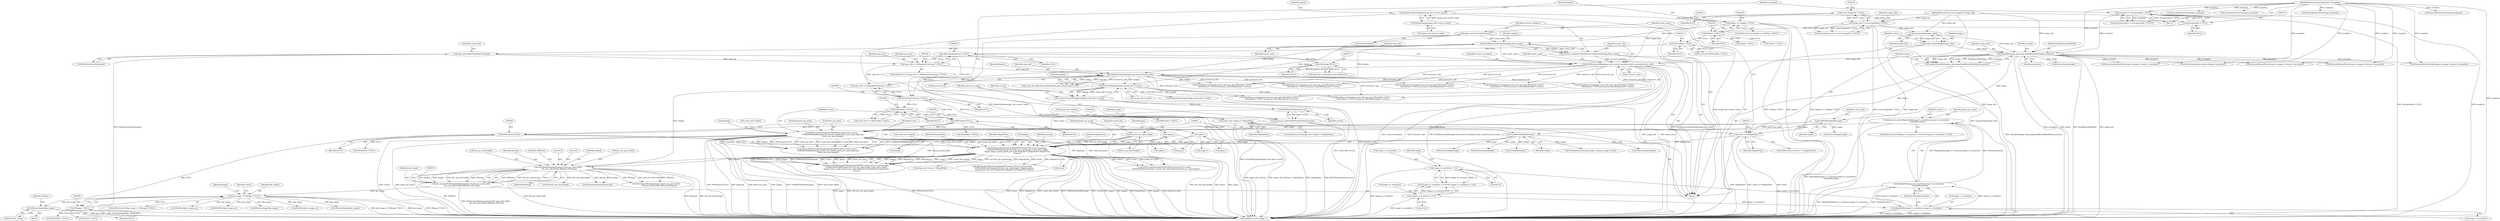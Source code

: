 digraph "0_ImageMagick_f6e9d0d9955e85bdd7540b251cd50d598dacc5e6_13@pointer" {
"1000530" [label="(Call,XDestroyImage(dps_image))"];
"1000479" [label="(Call,dps_image == (XImage *) NULL)"];
"1000458" [label="(Call,dps_image=XGetImage(display,pixmap,0,0,bits_per_pixel.width,\n    bits_per_pixel.height,AllPlanes,ZPixmap))"];
"1000460" [label="(Call,XGetImage(display,pixmap,0,0,bits_per_pixel.width,\n    bits_per_pixel.height,AllPlanes,ZPixmap))"];
"1000313" [label="(Call,ScreenOfDisplay(display,visual_info->screen))"];
"1000228" [label="(Call,XGetResourceDatabase(display,client_name))"];
"1000191" [label="(Call,display == (Display *) NULL)"];
"1000184" [label="(Call,display=XOpenDisplay(image_info->server_name))"];
"1000186" [label="(Call,XOpenDisplay(image_info->server_name))"];
"1000193" [label="(Call,(Display *) NULL)"];
"1000175" [label="(Call,(ExceptionInfo *) NULL)"];
"1000148" [label="(Call,(const ImageInfo *) NULL)"];
"1000223" [label="(Call,client_name=GetClientName())"];
"1000263" [label="(Call,XBestVisualInfo(display,map_info,&resource_info))"];
"1000246" [label="(Call,map_info == (XStandardColormap *) NULL)"];
"1000237" [label="(Call,map_info=XAllocStandardColormap())"];
"1000248" [label="(Call,(XStandardColormap *) NULL)"];
"1000242" [label="(Call,(XVisualInfo *) NULL)"];
"1000231" [label="(Call,XGetResourceInfo(image_info,resource_database,client_name,&resource_info))"];
"1000210" [label="(Call,OpenBlob(image_info,image,ReadBinaryBlobMode,exception))"];
"1000206" [label="(Call,AcquireImage(image_info))"];
"1000146" [label="(Call,image_info != (const ImageInfo *) NULL)"];
"1000120" [label="(MethodParameterIn,const ImageInfo *image_info)"];
"1000204" [label="(Call,image=AcquireImage(image_info))"];
"1000173" [label="(Call,exception != (ExceptionInfo *) NULL)"];
"1000121" [label="(MethodParameterIn,ExceptionInfo *exception)"];
"1000226" [label="(Call,resource_database=XGetResourceDatabase(display,client_name))"];
"1000398" [label="(Call,XDPSImageFileIntoDrawable((DPSContext) NULL,screen,pixmap,\n    GetBlobFileHandle(image),(int) bits_per_pixel.height,visual_info->depth,\n    &page,-page.x,-page.y,pixels_per_point,MagickTrue,MagickFalse,MagickTrue,\n    &sans))"];
"1000399" [label="(Call,(DPSContext) NULL)"];
"1000348" [label="(Call,(DPSContext) NULL)"];
"1000284" [label="(Call,(XVisualInfo *) NULL)"];
"1000279" [label="(Call,(XStandardColormap *) NULL)"];
"1000272" [label="(Call,(Colormap) NULL)"];
"1000347" [label="(Call,XDPSCreatePixmapForEPSF((DPSContext) NULL,screen,\n    GetBlobFileHandle(image),visual_info->depth,pixels_per_point,&pixmap,\n    &bits_per_pixel,&page))"];
"1000320" [label="(Call,XDPSPixelsPerPoint(screen))"];
"1000311" [label="(Call,screen=ScreenOfDisplay(display,visual_info->screen))"];
"1000352" [label="(Call,GetBlobFileHandle(image))"];
"1000318" [label="(Call,pixels_per_point=XDPSPixelsPerPoint(screen))"];
"1000334" [label="(Call,pixels_per_point=MagickMin(image->x_resolution,image->y_resolution)/\n      DefaultResolution)"];
"1000336" [label="(Call,MagickMin(image->x_resolution,image->y_resolution)/\n      DefaultResolution)"];
"1000337" [label="(Call,MagickMin(image->x_resolution,image->y_resolution))"];
"1000324" [label="(Call,image->x_resolution != 0.0)"];
"1000329" [label="(Call,image->y_resolution != 0.0)"];
"1000404" [label="(Call,GetBlobFileHandle(image))"];
"1000406" [label="(Call,(int) bits_per_pixel.height)"];
"1000416" [label="(Call,-page.x)"];
"1000420" [label="(Call,-page.y)"];
"1000216" [label="(Call,status == MagickFalse)"];
"1000208" [label="(Call,status=OpenBlob(image_info,image,ReadBinaryBlobMode,exception))"];
"1000158" [label="(Call,image_info->debug != MagickFalse)"];
"1000481" [label="(Call,(XImage *) NULL)"];
"1000396" [label="(Call,status=XDPSImageFileIntoDrawable((DPSContext) NULL,screen,pixmap,\n    GetBlobFileHandle(image),(int) bits_per_pixel.height,visual_info->depth,\n    &page,-page.x,-page.y,pixels_per_point,MagickTrue,MagickFalse,MagickTrue,\n    &sans))"];
"1000465" [label="(Call,bits_per_pixel.width)"];
"1000246" [label="(Call,map_info == (XStandardColormap *) NULL)"];
"1000175" [label="(Call,(ExceptionInfo *) NULL)"];
"1000244" [label="(Identifier,NULL)"];
"1000195" [label="(Identifier,NULL)"];
"1000228" [label="(Call,XGetResourceDatabase(display,client_name))"];
"1000404" [label="(Call,GetBlobFileHandle(image))"];
"1000272" [label="(Call,(Colormap) NULL)"];
"1000381" [label="(Call,(XPixelInfo *) NULL)"];
"1000296" [label="(Call,(XPixelInfo *) NULL)"];
"1001357" [label="(Call,XDPSCreatePixmapForEPSF((DPSContext) NULL,screen,\n    GetBlobFileHandle(image),1,pixels_per_point,&pixmap,&bits_per_pixel,&page))"];
"1000282" [label="(Call,visual_info == (XVisualInfo *) NULL)"];
"1000354" [label="(Call,visual_info->depth)"];
"1000468" [label="(Call,bits_per_pixel.height)"];
"1000767" [label="(Call,CloseBlob(image))"];
"1000314" [label="(Identifier,display)"];
"1000330" [label="(Call,image->y_resolution)"];
"1000235" [label="(Call,&resource_info)"];
"1000462" [label="(Identifier,pixmap)"];
"1000472" [label="(Identifier,ZPixmap)"];
"1000266" [label="(Call,&resource_info)"];
"1000177" [label="(Identifier,NULL)"];
"1000422" [label="(Identifier,page)"];
"1000150" [label="(Identifier,NULL)"];
"1000478" [label="(ControlStructure,if (dps_image == (XImage *) NULL))"];
"1000411" [label="(Call,visual_info->depth)"];
"1000759" [label="(Call,image_info->ping != MagickFalse)"];
"1000192" [label="(Identifier,display)"];
"1000216" [label="(Call,status == MagickFalse)"];
"1000239" [label="(Call,XAllocStandardColormap())"];
"1000351" [label="(Identifier,screen)"];
"1000471" [label="(Identifier,AllPlanes)"];
"1000331" [label="(Identifier,image)"];
"1000439" [label="(Call,XFreeResources(display,visual_info,map_info,(XPixelInfo *) NULL,\n        (XFontStruct *) NULL,&resource_info,(XWindowInfo *) NULL))"];
"1000458" [label="(Call,dps_image=XGetImage(display,pixmap,0,0,bits_per_pixel.width,\n    bits_per_pixel.height,AllPlanes,ZPixmap))"];
"1000145" [label="(Call,assert(image_info != (const ImageInfo *) NULL))"];
"1000486" [label="(Identifier,image)"];
"1000193" [label="(Call,(Display *) NULL)"];
"1000427" [label="(Identifier,MagickTrue)"];
"1000345" [label="(Call,status=XDPSCreatePixmapForEPSF((DPSContext) NULL,screen,\n    GetBlobFileHandle(image),visual_info->depth,pixels_per_point,&pixmap,\n    &bits_per_pixel,&page))"];
"1000241" [label="(Identifier,visual_info)"];
"1000212" [label="(Identifier,image)"];
"1000318" [label="(Call,pixels_per_point=XDPSPixelsPerPoint(screen))"];
"1000328" [label="(Literal,0.0)"];
"1001391" [label="(Call,(int) bits_per_pixel.height)"];
"1000217" [label="(Identifier,status)"];
"1000944" [label="(Call,XGetPixel(dps_image,x,y))"];
"1000277" [label="(Call,map_info == (XStandardColormap *) NULL)"];
"1000335" [label="(Identifier,pixels_per_point)"];
"1000121" [label="(MethodParameterIn,ExceptionInfo *exception)"];
"1001519" [label="(Call,SyncAuthenticPixels(image,exception))"];
"1000213" [label="(Identifier,ReadBinaryBlobMode)"];
"1000210" [label="(Call,OpenBlob(image_info,image,ReadBinaryBlobMode,exception))"];
"1000350" [label="(Identifier,NULL)"];
"1000424" [label="(Identifier,pixels_per_point)"];
"1000226" [label="(Call,resource_database=XGetResourceDatabase(display,client_name))"];
"1000320" [label="(Call,XDPSPixelsPerPoint(screen))"];
"1000344" [label="(Identifier,DefaultResolution)"];
"1000162" [label="(Identifier,MagickFalse)"];
"1001383" [label="(Call,XDPSImageFileIntoDrawable((DPSContext) NULL,screen,pixmap,\n        GetBlobFileHandle(image),(int) bits_per_pixel.height,1,&page,-page.x,\n        -page.y,pixels_per_point,MagickTrue,MagickTrue,MagickTrue,&sans))"];
"1000417" [label="(Call,page.x)"];
"1000242" [label="(Call,(XVisualInfo *) NULL)"];
"1000408" [label="(Call,bits_per_pixel.height)"];
"1000265" [label="(Identifier,map_info)"];
"1000405" [label="(Identifier,image)"];
"1000375" [label="(Call,DestroyImage(image))"];
"1000261" [label="(Call,visual_info=XBestVisualInfo(display,map_info,&resource_info))"];
"1000325" [label="(Call,image->x_resolution)"];
"1000312" [label="(Identifier,screen)"];
"1000346" [label="(Identifier,status)"];
"1001062" [label="(Call,XGetPixel(dps_image,x,y))"];
"1000284" [label="(Call,(XVisualInfo *) NULL)"];
"1001403" [label="(Call,-page.y)"];
"1000787" [label="(Call,InheritException(exception,&image->exception))"];
"1000233" [label="(Identifier,resource_database)"];
"1000147" [label="(Identifier,image_info)"];
"1000232" [label="(Identifier,image_info)"];
"1000774" [label="(Call,SetImageExtent(image,image->columns,image->rows))"];
"1000209" [label="(Identifier,status)"];
"1000240" [label="(Call,visual_info=(XVisualInfo *) NULL)"];
"1000185" [label="(Identifier,display)"];
"1000475" [label="(Call,XFreePixmap(display,pixmap))"];
"1000229" [label="(Identifier,display)"];
"1000274" [label="(Identifier,NULL)"];
"1000220" [label="(Call,(Image *) NULL)"];
"1000532" [label="(Call,XFreeResources(display,visual_info,map_info,(XPixelInfo *) NULL,\n        (XFontStruct *) NULL,&resource_info,(XWindowInfo *) NULL))"];
"1000207" [label="(Identifier,image_info)"];
"1000489" [label="(Call,XFreeResources(display,visual_info,map_info,(XPixelInfo *) NULL,\n        (XFontStruct *) NULL,&resource_info,(XWindowInfo *) NULL))"];
"1000238" [label="(Identifier,map_info)"];
"1000324" [label="(Call,image->x_resolution != 0.0)"];
"1000341" [label="(Call,image->y_resolution)"];
"1000263" [label="(Call,XBestVisualInfo(display,map_info,&resource_info))"];
"1000463" [label="(Literal,0)"];
"1000158" [label="(Call,image_info->debug != MagickFalse)"];
"1000214" [label="(Identifier,exception)"];
"1000204" [label="(Call,image=AcquireImage(image_info))"];
"1000234" [label="(Identifier,client_name)"];
"1001320" [label="(Call,SyncAuthenticPixels(image,exception))"];
"1000191" [label="(Call,display == (Display *) NULL)"];
"1000460" [label="(Call,XGetImage(display,pixmap,0,0,bits_per_pixel.width,\n    bits_per_pixel.height,AllPlanes,ZPixmap))"];
"1000352" [label="(Call,GetBlobFileHandle(image))"];
"1000279" [label="(Call,(XStandardColormap *) NULL)"];
"1000250" [label="(Identifier,NULL)"];
"1000459" [label="(Identifier,dps_image)"];
"1001130" [label="(Call,SyncAuthenticPixels(image,exception))"];
"1001399" [label="(Call,-page.x)"];
"1000416" [label="(Call,-page.x)"];
"1000426" [label="(Identifier,MagickFalse)"];
"1000334" [label="(Call,pixels_per_point=MagickMin(image->x_resolution,image->y_resolution)/\n      DefaultResolution)"];
"1000337" [label="(Call,MagickMin(image->x_resolution,image->y_resolution))"];
"1000483" [label="(Identifier,NULL)"];
"1000336" [label="(Call,MagickMin(image->x_resolution,image->y_resolution)/\n      DefaultResolution)"];
"1000362" [label="(Call,&page)"];
"1001472" [label="(Call,QueueAuthenticPixels(image,0,y,image->columns,1,exception))"];
"1000237" [label="(Call,map_info=XAllocStandardColormap())"];
"1000205" [label="(Identifier,image)"];
"1000268" [label="(Call,map_info->colormap=(Colormap) NULL)"];
"1000323" [label="(Call,(image->x_resolution != 0.0) && (image->y_resolution != 0.0))"];
"1000315" [label="(Call,visual_info->screen)"];
"1000353" [label="(Identifier,image)"];
"1000443" [label="(Call,(XPixelInfo *) NULL)"];
"1000412" [label="(Identifier,visual_info)"];
"1000173" [label="(Call,exception != (ExceptionInfo *) NULL)"];
"1000223" [label="(Call,client_name=GetClientName())"];
"1000464" [label="(Literal,0)"];
"1001343" [label="(Call,XDestroyImage(dps_image))"];
"1000421" [label="(Call,page.y)"];
"1000206" [label="(Call,AcquireImage(image_info))"];
"1000311" [label="(Call,screen=ScreenOfDisplay(display,visual_info->screen))"];
"1000347" [label="(Call,XDPSCreatePixmapForEPSF((DPSContext) NULL,screen,\n    GetBlobFileHandle(image),visual_info->depth,pixels_per_point,&pixmap,\n    &bits_per_pixel,&page))"];
"1001172" [label="(Call,XFreeResources(display,visual_info,map_info,(XPixelInfo *) NULL,\n            (XFontStruct *) NULL,&resource_info,(XWindowInfo *) NULL))"];
"1000357" [label="(Identifier,pixels_per_point)"];
"1000493" [label="(Call,(XPixelInfo *) NULL)"];
"1000522" [label="(Call,(XColor *) NULL)"];
"1000530" [label="(Call,XDestroyImage(dps_image))"];
"1000197" [label="(Call,(Image *) NULL)"];
"1000211" [label="(Identifier,image_info)"];
"1000425" [label="(Identifier,MagickTrue)"];
"1000122" [label="(Block,)"];
"1000187" [label="(Call,image_info->server_name)"];
"1001030" [label="(Call,QueueAuthenticPixels(image,0,y,image->columns,1,exception))"];
"1000479" [label="(Call,dps_image == (XImage *) NULL)"];
"1000414" [label="(Call,&page)"];
"1000326" [label="(Identifier,image)"];
"1000225" [label="(Call,GetClientName())"];
"1000333" [label="(Literal,0.0)"];
"1000231" [label="(Call,XGetResourceInfo(image_info,resource_database,client_name,&resource_info))"];
"1000329" [label="(Call,image->y_resolution != 0.0)"];
"1000437" [label="(Call,DestroyImage(image))"];
"1000248" [label="(Call,(XStandardColormap *) NULL)"];
"1000509" [label="(Identifier,colors)"];
"1000360" [label="(Call,&bits_per_pixel)"];
"1000148" [label="(Call,(const ImageInfo *) NULL)"];
"1000286" [label="(Identifier,NULL)"];
"1000403" [label="(Identifier,pixmap)"];
"1000146" [label="(Call,image_info != (const ImageInfo *) NULL)"];
"1000487" [label="(Call,DestroyImage(image))"];
"1000281" [label="(Identifier,NULL)"];
"1001548" [label="(MethodReturn,static Image *)"];
"1001526" [label="(Call,XFreeResources(display,visual_info,map_info,(XPixelInfo *) NULL,\n    (XFontStruct *) NULL,&resource_info,(XWindowInfo *) NULL))"];
"1000338" [label="(Call,image->x_resolution)"];
"1001275" [label="(Call,QueueAuthenticPixels(image,0,y,image->columns,1,exception))"];
"1000190" [label="(ControlStructure,if (display == (Display *) NULL))"];
"1000533" [label="(Identifier,display)"];
"1000428" [label="(Call,&sans)"];
"1000399" [label="(Call,(DPSContext) NULL)"];
"1000480" [label="(Identifier,dps_image)"];
"1001314" [label="(Call,XGetPixel(dps_image,x,y))"];
"1000531" [label="(Identifier,dps_image)"];
"1000997" [label="(Call,SyncAuthenticPixels(image,exception))"];
"1000157" [label="(ControlStructure,if (image_info->debug != MagickFalse))"];
"1000912" [label="(Call,QueueAuthenticPixels(image,0,y,image->columns,1,exception))"];
"1000321" [label="(Identifier,screen)"];
"1000348" [label="(Call,(DPSContext) NULL)"];
"1000528" [label="(Call,DestroyImage(image))"];
"1000227" [label="(Identifier,resource_database)"];
"1000186" [label="(Call,XOpenDisplay(image_info->server_name))"];
"1000319" [label="(Identifier,pixels_per_point)"];
"1001170" [label="(Call,XDestroyImage(dps_image))"];
"1001421" [label="(Call,XGetImage(display,pixmap,0,0,bits_per_pixel.width,\n            bits_per_pixel.height,AllPlanes,ZPixmap))"];
"1000525" [label="(Block,)"];
"1000174" [label="(Identifier,exception)"];
"1000355" [label="(Identifier,visual_info)"];
"1000406" [label="(Call,(int) bits_per_pixel.height)"];
"1000377" [label="(Call,XFreeResources(display,visual_info,map_info,(XPixelInfo *) NULL,\n        (XFontStruct *) NULL,&resource_info,(XWindowInfo *) NULL))"];
"1000290" [label="(Call,DestroyImage(image))"];
"1000230" [label="(Identifier,client_name)"];
"1000401" [label="(Identifier,NULL)"];
"1000313" [label="(Call,ScreenOfDisplay(display,visual_info->screen))"];
"1000184" [label="(Call,display=XOpenDisplay(image_info->server_name))"];
"1000292" [label="(Call,XFreeResources(display,visual_info,map_info,(XPixelInfo *) NULL,\n        (XFontStruct *) NULL,&resource_info,(XWindowInfo *) NULL))"];
"1000398" [label="(Call,XDPSImageFileIntoDrawable((DPSContext) NULL,screen,pixmap,\n    GetBlobFileHandle(image),(int) bits_per_pixel.height,visual_info->depth,\n    &page,-page.x,-page.y,pixels_per_point,MagickTrue,MagickFalse,MagickTrue,\n    &sans))"];
"1000120" [label="(MethodParameterIn,const ImageInfo *image_info)"];
"1000461" [label="(Identifier,display)"];
"1000420" [label="(Call,-page.y)"];
"1000247" [label="(Identifier,map_info)"];
"1000224" [label="(Identifier,client_name)"];
"1000322" [label="(ControlStructure,if ((image->x_resolution != 0.0) && (image->y_resolution != 0.0)))"];
"1000264" [label="(Identifier,display)"];
"1000278" [label="(Identifier,map_info)"];
"1000159" [label="(Call,image_info->debug)"];
"1000245" [label="(ControlStructure,if (map_info == (XStandardColormap *) NULL))"];
"1000208" [label="(Call,status=OpenBlob(image_info,image,ReadBinaryBlobMode,exception))"];
"1000714" [label="(Call,XDefaultColormap(display,visual_info->screen))"];
"1000402" [label="(Identifier,screen)"];
"1000218" [label="(Identifier,MagickFalse)"];
"1000481" [label="(Call,(XImage *) NULL)"];
"1000172" [label="(Call,assert(exception != (ExceptionInfo *) NULL))"];
"1000358" [label="(Call,&pixmap)"];
"1000215" [label="(ControlStructure,if (status == MagickFalse))"];
"1000530" -> "1000525"  [label="AST: "];
"1000530" -> "1000531"  [label="CFG: "];
"1000531" -> "1000530"  [label="AST: "];
"1000533" -> "1000530"  [label="CFG: "];
"1000530" -> "1001548"  [label="DDG: dps_image"];
"1000530" -> "1001548"  [label="DDG: XDestroyImage(dps_image)"];
"1000479" -> "1000530"  [label="DDG: dps_image"];
"1000479" -> "1000478"  [label="AST: "];
"1000479" -> "1000481"  [label="CFG: "];
"1000480" -> "1000479"  [label="AST: "];
"1000481" -> "1000479"  [label="AST: "];
"1000486" -> "1000479"  [label="CFG: "];
"1000509" -> "1000479"  [label="CFG: "];
"1000479" -> "1001548"  [label="DDG: dps_image == (XImage *) NULL"];
"1000479" -> "1001548"  [label="DDG: dps_image"];
"1000479" -> "1001548"  [label="DDG: (XImage *) NULL"];
"1000458" -> "1000479"  [label="DDG: dps_image"];
"1000481" -> "1000479"  [label="DDG: NULL"];
"1000479" -> "1000944"  [label="DDG: dps_image"];
"1000479" -> "1001062"  [label="DDG: dps_image"];
"1000479" -> "1001170"  [label="DDG: dps_image"];
"1000479" -> "1001314"  [label="DDG: dps_image"];
"1000479" -> "1001343"  [label="DDG: dps_image"];
"1000458" -> "1000122"  [label="AST: "];
"1000458" -> "1000460"  [label="CFG: "];
"1000459" -> "1000458"  [label="AST: "];
"1000460" -> "1000458"  [label="AST: "];
"1000474" -> "1000458"  [label="CFG: "];
"1000458" -> "1001548"  [label="DDG: XGetImage(display,pixmap,0,0,bits_per_pixel.width,\n    bits_per_pixel.height,AllPlanes,ZPixmap)"];
"1000460" -> "1000458"  [label="DDG: AllPlanes"];
"1000460" -> "1000458"  [label="DDG: bits_per_pixel.height"];
"1000460" -> "1000458"  [label="DDG: 0"];
"1000460" -> "1000458"  [label="DDG: pixmap"];
"1000460" -> "1000458"  [label="DDG: display"];
"1000460" -> "1000458"  [label="DDG: bits_per_pixel.width"];
"1000460" -> "1000458"  [label="DDG: ZPixmap"];
"1000460" -> "1000472"  [label="CFG: "];
"1000461" -> "1000460"  [label="AST: "];
"1000462" -> "1000460"  [label="AST: "];
"1000463" -> "1000460"  [label="AST: "];
"1000464" -> "1000460"  [label="AST: "];
"1000465" -> "1000460"  [label="AST: "];
"1000468" -> "1000460"  [label="AST: "];
"1000471" -> "1000460"  [label="AST: "];
"1000472" -> "1000460"  [label="AST: "];
"1000460" -> "1001548"  [label="DDG: bits_per_pixel.width"];
"1000460" -> "1001548"  [label="DDG: ZPixmap"];
"1000460" -> "1001548"  [label="DDG: bits_per_pixel.height"];
"1000460" -> "1001548"  [label="DDG: AllPlanes"];
"1000313" -> "1000460"  [label="DDG: display"];
"1000398" -> "1000460"  [label="DDG: pixmap"];
"1000406" -> "1000460"  [label="DDG: bits_per_pixel.height"];
"1000460" -> "1000475"  [label="DDG: display"];
"1000460" -> "1000475"  [label="DDG: pixmap"];
"1000460" -> "1001391"  [label="DDG: bits_per_pixel.height"];
"1000460" -> "1001421"  [label="DDG: bits_per_pixel.width"];
"1000460" -> "1001421"  [label="DDG: AllPlanes"];
"1000460" -> "1001421"  [label="DDG: ZPixmap"];
"1000313" -> "1000311"  [label="AST: "];
"1000313" -> "1000315"  [label="CFG: "];
"1000314" -> "1000313"  [label="AST: "];
"1000315" -> "1000313"  [label="AST: "];
"1000311" -> "1000313"  [label="CFG: "];
"1000313" -> "1001548"  [label="DDG: visual_info->screen"];
"1000313" -> "1000311"  [label="DDG: display"];
"1000313" -> "1000311"  [label="DDG: visual_info->screen"];
"1000228" -> "1000313"  [label="DDG: display"];
"1000263" -> "1000313"  [label="DDG: display"];
"1000313" -> "1000377"  [label="DDG: display"];
"1000313" -> "1000439"  [label="DDG: display"];
"1000313" -> "1000714"  [label="DDG: visual_info->screen"];
"1000228" -> "1000226"  [label="AST: "];
"1000228" -> "1000230"  [label="CFG: "];
"1000229" -> "1000228"  [label="AST: "];
"1000230" -> "1000228"  [label="AST: "];
"1000226" -> "1000228"  [label="CFG: "];
"1000228" -> "1000226"  [label="DDG: display"];
"1000228" -> "1000226"  [label="DDG: client_name"];
"1000191" -> "1000228"  [label="DDG: display"];
"1000223" -> "1000228"  [label="DDG: client_name"];
"1000228" -> "1000231"  [label="DDG: client_name"];
"1000228" -> "1000263"  [label="DDG: display"];
"1000228" -> "1000292"  [label="DDG: display"];
"1000191" -> "1000190"  [label="AST: "];
"1000191" -> "1000193"  [label="CFG: "];
"1000192" -> "1000191"  [label="AST: "];
"1000193" -> "1000191"  [label="AST: "];
"1000198" -> "1000191"  [label="CFG: "];
"1000201" -> "1000191"  [label="CFG: "];
"1000191" -> "1001548"  [label="DDG: display == (Display *) NULL"];
"1000191" -> "1001548"  [label="DDG: (Display *) NULL"];
"1000191" -> "1001548"  [label="DDG: display"];
"1000184" -> "1000191"  [label="DDG: display"];
"1000193" -> "1000191"  [label="DDG: NULL"];
"1000184" -> "1000122"  [label="AST: "];
"1000184" -> "1000186"  [label="CFG: "];
"1000185" -> "1000184"  [label="AST: "];
"1000186" -> "1000184"  [label="AST: "];
"1000192" -> "1000184"  [label="CFG: "];
"1000184" -> "1001548"  [label="DDG: XOpenDisplay(image_info->server_name)"];
"1000186" -> "1000184"  [label="DDG: image_info->server_name"];
"1000186" -> "1000187"  [label="CFG: "];
"1000187" -> "1000186"  [label="AST: "];
"1000186" -> "1001548"  [label="DDG: image_info->server_name"];
"1000193" -> "1000195"  [label="CFG: "];
"1000194" -> "1000193"  [label="AST: "];
"1000195" -> "1000193"  [label="AST: "];
"1000175" -> "1000193"  [label="DDG: NULL"];
"1000193" -> "1000197"  [label="DDG: NULL"];
"1000193" -> "1000220"  [label="DDG: NULL"];
"1000193" -> "1000242"  [label="DDG: NULL"];
"1000175" -> "1000173"  [label="AST: "];
"1000175" -> "1000177"  [label="CFG: "];
"1000176" -> "1000175"  [label="AST: "];
"1000177" -> "1000175"  [label="AST: "];
"1000173" -> "1000175"  [label="CFG: "];
"1000175" -> "1000173"  [label="DDG: NULL"];
"1000148" -> "1000175"  [label="DDG: NULL"];
"1000148" -> "1000146"  [label="AST: "];
"1000148" -> "1000150"  [label="CFG: "];
"1000149" -> "1000148"  [label="AST: "];
"1000150" -> "1000148"  [label="AST: "];
"1000146" -> "1000148"  [label="CFG: "];
"1000148" -> "1000146"  [label="DDG: NULL"];
"1000223" -> "1000122"  [label="AST: "];
"1000223" -> "1000225"  [label="CFG: "];
"1000224" -> "1000223"  [label="AST: "];
"1000225" -> "1000223"  [label="AST: "];
"1000227" -> "1000223"  [label="CFG: "];
"1000223" -> "1001548"  [label="DDG: GetClientName()"];
"1000263" -> "1000261"  [label="AST: "];
"1000263" -> "1000266"  [label="CFG: "];
"1000264" -> "1000263"  [label="AST: "];
"1000265" -> "1000263"  [label="AST: "];
"1000266" -> "1000263"  [label="AST: "];
"1000261" -> "1000263"  [label="CFG: "];
"1000263" -> "1001548"  [label="DDG: &resource_info"];
"1000263" -> "1000261"  [label="DDG: display"];
"1000263" -> "1000261"  [label="DDG: map_info"];
"1000263" -> "1000261"  [label="DDG: &resource_info"];
"1000246" -> "1000263"  [label="DDG: map_info"];
"1000231" -> "1000263"  [label="DDG: &resource_info"];
"1000263" -> "1000277"  [label="DDG: map_info"];
"1000263" -> "1000292"  [label="DDG: display"];
"1000263" -> "1000292"  [label="DDG: &resource_info"];
"1000263" -> "1000377"  [label="DDG: &resource_info"];
"1000263" -> "1000439"  [label="DDG: &resource_info"];
"1000263" -> "1000489"  [label="DDG: &resource_info"];
"1000263" -> "1000532"  [label="DDG: &resource_info"];
"1000263" -> "1001172"  [label="DDG: &resource_info"];
"1000263" -> "1001526"  [label="DDG: &resource_info"];
"1000246" -> "1000245"  [label="AST: "];
"1000246" -> "1000248"  [label="CFG: "];
"1000247" -> "1000246"  [label="AST: "];
"1000248" -> "1000246"  [label="AST: "];
"1000254" -> "1000246"  [label="CFG: "];
"1000278" -> "1000246"  [label="CFG: "];
"1000237" -> "1000246"  [label="DDG: map_info"];
"1000248" -> "1000246"  [label="DDG: NULL"];
"1000246" -> "1000277"  [label="DDG: map_info"];
"1000237" -> "1000122"  [label="AST: "];
"1000237" -> "1000239"  [label="CFG: "];
"1000238" -> "1000237"  [label="AST: "];
"1000239" -> "1000237"  [label="AST: "];
"1000241" -> "1000237"  [label="CFG: "];
"1000237" -> "1001548"  [label="DDG: XAllocStandardColormap()"];
"1000248" -> "1000250"  [label="CFG: "];
"1000249" -> "1000248"  [label="AST: "];
"1000250" -> "1000248"  [label="AST: "];
"1000242" -> "1000248"  [label="DDG: NULL"];
"1000248" -> "1000272"  [label="DDG: NULL"];
"1000248" -> "1000279"  [label="DDG: NULL"];
"1000242" -> "1000240"  [label="AST: "];
"1000242" -> "1000244"  [label="CFG: "];
"1000243" -> "1000242"  [label="AST: "];
"1000244" -> "1000242"  [label="AST: "];
"1000240" -> "1000242"  [label="CFG: "];
"1000242" -> "1000240"  [label="DDG: NULL"];
"1000231" -> "1000122"  [label="AST: "];
"1000231" -> "1000235"  [label="CFG: "];
"1000232" -> "1000231"  [label="AST: "];
"1000233" -> "1000231"  [label="AST: "];
"1000234" -> "1000231"  [label="AST: "];
"1000235" -> "1000231"  [label="AST: "];
"1000238" -> "1000231"  [label="CFG: "];
"1000231" -> "1001548"  [label="DDG: resource_database"];
"1000231" -> "1001548"  [label="DDG: &resource_info"];
"1000231" -> "1001548"  [label="DDG: XGetResourceInfo(image_info,resource_database,client_name,&resource_info)"];
"1000231" -> "1001548"  [label="DDG: image_info"];
"1000231" -> "1001548"  [label="DDG: client_name"];
"1000210" -> "1000231"  [label="DDG: image_info"];
"1000120" -> "1000231"  [label="DDG: image_info"];
"1000226" -> "1000231"  [label="DDG: resource_database"];
"1000231" -> "1000292"  [label="DDG: &resource_info"];
"1000231" -> "1000377"  [label="DDG: &resource_info"];
"1000231" -> "1000439"  [label="DDG: &resource_info"];
"1000231" -> "1000489"  [label="DDG: &resource_info"];
"1000231" -> "1000532"  [label="DDG: &resource_info"];
"1000231" -> "1001172"  [label="DDG: &resource_info"];
"1000231" -> "1001526"  [label="DDG: &resource_info"];
"1000210" -> "1000208"  [label="AST: "];
"1000210" -> "1000214"  [label="CFG: "];
"1000211" -> "1000210"  [label="AST: "];
"1000212" -> "1000210"  [label="AST: "];
"1000213" -> "1000210"  [label="AST: "];
"1000214" -> "1000210"  [label="AST: "];
"1000208" -> "1000210"  [label="CFG: "];
"1000210" -> "1001548"  [label="DDG: exception"];
"1000210" -> "1001548"  [label="DDG: image"];
"1000210" -> "1001548"  [label="DDG: ReadBinaryBlobMode"];
"1000210" -> "1001548"  [label="DDG: image_info"];
"1000210" -> "1000208"  [label="DDG: image_info"];
"1000210" -> "1000208"  [label="DDG: image"];
"1000210" -> "1000208"  [label="DDG: ReadBinaryBlobMode"];
"1000210" -> "1000208"  [label="DDG: exception"];
"1000206" -> "1000210"  [label="DDG: image_info"];
"1000120" -> "1000210"  [label="DDG: image_info"];
"1000204" -> "1000210"  [label="DDG: image"];
"1000173" -> "1000210"  [label="DDG: exception"];
"1000121" -> "1000210"  [label="DDG: exception"];
"1000210" -> "1000290"  [label="DDG: image"];
"1000210" -> "1000352"  [label="DDG: image"];
"1000210" -> "1000787"  [label="DDG: exception"];
"1000210" -> "1000912"  [label="DDG: exception"];
"1000210" -> "1001030"  [label="DDG: exception"];
"1000210" -> "1001275"  [label="DDG: exception"];
"1000210" -> "1001472"  [label="DDG: exception"];
"1000206" -> "1000204"  [label="AST: "];
"1000206" -> "1000207"  [label="CFG: "];
"1000207" -> "1000206"  [label="AST: "];
"1000204" -> "1000206"  [label="CFG: "];
"1000206" -> "1000204"  [label="DDG: image_info"];
"1000146" -> "1000206"  [label="DDG: image_info"];
"1000120" -> "1000206"  [label="DDG: image_info"];
"1000146" -> "1000145"  [label="AST: "];
"1000147" -> "1000146"  [label="AST: "];
"1000145" -> "1000146"  [label="CFG: "];
"1000146" -> "1001548"  [label="DDG: (const ImageInfo *) NULL"];
"1000146" -> "1001548"  [label="DDG: image_info"];
"1000146" -> "1000145"  [label="DDG: image_info"];
"1000146" -> "1000145"  [label="DDG: (const ImageInfo *) NULL"];
"1000120" -> "1000146"  [label="DDG: image_info"];
"1000120" -> "1000119"  [label="AST: "];
"1000120" -> "1001548"  [label="DDG: image_info"];
"1000204" -> "1000122"  [label="AST: "];
"1000205" -> "1000204"  [label="AST: "];
"1000209" -> "1000204"  [label="CFG: "];
"1000204" -> "1001548"  [label="DDG: AcquireImage(image_info)"];
"1000173" -> "1000172"  [label="AST: "];
"1000174" -> "1000173"  [label="AST: "];
"1000172" -> "1000173"  [label="CFG: "];
"1000173" -> "1001548"  [label="DDG: exception"];
"1000173" -> "1001548"  [label="DDG: (ExceptionInfo *) NULL"];
"1000173" -> "1000172"  [label="DDG: exception"];
"1000173" -> "1000172"  [label="DDG: (ExceptionInfo *) NULL"];
"1000121" -> "1000173"  [label="DDG: exception"];
"1000121" -> "1000119"  [label="AST: "];
"1000121" -> "1001548"  [label="DDG: exception"];
"1000121" -> "1000787"  [label="DDG: exception"];
"1000121" -> "1000912"  [label="DDG: exception"];
"1000121" -> "1000997"  [label="DDG: exception"];
"1000121" -> "1001030"  [label="DDG: exception"];
"1000121" -> "1001130"  [label="DDG: exception"];
"1000121" -> "1001275"  [label="DDG: exception"];
"1000121" -> "1001320"  [label="DDG: exception"];
"1000121" -> "1001472"  [label="DDG: exception"];
"1000121" -> "1001519"  [label="DDG: exception"];
"1000226" -> "1000122"  [label="AST: "];
"1000227" -> "1000226"  [label="AST: "];
"1000232" -> "1000226"  [label="CFG: "];
"1000226" -> "1001548"  [label="DDG: XGetResourceDatabase(display,client_name)"];
"1000398" -> "1000396"  [label="AST: "];
"1000398" -> "1000428"  [label="CFG: "];
"1000399" -> "1000398"  [label="AST: "];
"1000402" -> "1000398"  [label="AST: "];
"1000403" -> "1000398"  [label="AST: "];
"1000404" -> "1000398"  [label="AST: "];
"1000406" -> "1000398"  [label="AST: "];
"1000411" -> "1000398"  [label="AST: "];
"1000414" -> "1000398"  [label="AST: "];
"1000416" -> "1000398"  [label="AST: "];
"1000420" -> "1000398"  [label="AST: "];
"1000424" -> "1000398"  [label="AST: "];
"1000425" -> "1000398"  [label="AST: "];
"1000426" -> "1000398"  [label="AST: "];
"1000427" -> "1000398"  [label="AST: "];
"1000428" -> "1000398"  [label="AST: "];
"1000396" -> "1000398"  [label="CFG: "];
"1000398" -> "1001548"  [label="DDG: &sans"];
"1000398" -> "1001548"  [label="DDG: MagickTrue"];
"1000398" -> "1001548"  [label="DDG: visual_info->depth"];
"1000398" -> "1001548"  [label="DDG: GetBlobFileHandle(image)"];
"1000398" -> "1001548"  [label="DDG: screen"];
"1000398" -> "1001548"  [label="DDG: -page.y"];
"1000398" -> "1001548"  [label="DDG: &page"];
"1000398" -> "1001548"  [label="DDG: MagickFalse"];
"1000398" -> "1001548"  [label="DDG: pixmap"];
"1000398" -> "1001548"  [label="DDG: pixels_per_point"];
"1000398" -> "1001548"  [label="DDG: -page.x"];
"1000398" -> "1001548"  [label="DDG: (int) bits_per_pixel.height"];
"1000398" -> "1001548"  [label="DDG: (DPSContext) NULL"];
"1000398" -> "1000396"  [label="DDG: &page"];
"1000398" -> "1000396"  [label="DDG: MagickTrue"];
"1000398" -> "1000396"  [label="DDG: MagickFalse"];
"1000398" -> "1000396"  [label="DDG: -page.x"];
"1000398" -> "1000396"  [label="DDG: visual_info->depth"];
"1000398" -> "1000396"  [label="DDG: &sans"];
"1000398" -> "1000396"  [label="DDG: (int) bits_per_pixel.height"];
"1000398" -> "1000396"  [label="DDG: (DPSContext) NULL"];
"1000398" -> "1000396"  [label="DDG: pixmap"];
"1000398" -> "1000396"  [label="DDG: GetBlobFileHandle(image)"];
"1000398" -> "1000396"  [label="DDG: screen"];
"1000398" -> "1000396"  [label="DDG: -page.y"];
"1000398" -> "1000396"  [label="DDG: pixels_per_point"];
"1000399" -> "1000398"  [label="DDG: NULL"];
"1000347" -> "1000398"  [label="DDG: screen"];
"1000347" -> "1000398"  [label="DDG: visual_info->depth"];
"1000347" -> "1000398"  [label="DDG: &page"];
"1000347" -> "1000398"  [label="DDG: pixels_per_point"];
"1000404" -> "1000398"  [label="DDG: image"];
"1000406" -> "1000398"  [label="DDG: bits_per_pixel.height"];
"1000416" -> "1000398"  [label="DDG: page.x"];
"1000420" -> "1000398"  [label="DDG: page.y"];
"1000216" -> "1000398"  [label="DDG: MagickFalse"];
"1000398" -> "1000759"  [label="DDG: MagickFalse"];
"1000398" -> "1001357"  [label="DDG: screen"];
"1000398" -> "1001357"  [label="DDG: pixels_per_point"];
"1000398" -> "1001357"  [label="DDG: &page"];
"1000398" -> "1001383"  [label="DDG: MagickTrue"];
"1000398" -> "1001383"  [label="DDG: &sans"];
"1000399" -> "1000401"  [label="CFG: "];
"1000400" -> "1000399"  [label="AST: "];
"1000401" -> "1000399"  [label="AST: "];
"1000402" -> "1000399"  [label="CFG: "];
"1000348" -> "1000399"  [label="DDG: NULL"];
"1000399" -> "1000443"  [label="DDG: NULL"];
"1000399" -> "1000481"  [label="DDG: NULL"];
"1000348" -> "1000347"  [label="AST: "];
"1000348" -> "1000350"  [label="CFG: "];
"1000349" -> "1000348"  [label="AST: "];
"1000350" -> "1000348"  [label="AST: "];
"1000351" -> "1000348"  [label="CFG: "];
"1000348" -> "1000347"  [label="DDG: NULL"];
"1000284" -> "1000348"  [label="DDG: NULL"];
"1000279" -> "1000348"  [label="DDG: NULL"];
"1000348" -> "1000381"  [label="DDG: NULL"];
"1000284" -> "1000282"  [label="AST: "];
"1000284" -> "1000286"  [label="CFG: "];
"1000285" -> "1000284"  [label="AST: "];
"1000286" -> "1000284"  [label="AST: "];
"1000282" -> "1000284"  [label="CFG: "];
"1000284" -> "1000282"  [label="DDG: NULL"];
"1000279" -> "1000284"  [label="DDG: NULL"];
"1000284" -> "1000296"  [label="DDG: NULL"];
"1000279" -> "1000277"  [label="AST: "];
"1000279" -> "1000281"  [label="CFG: "];
"1000280" -> "1000279"  [label="AST: "];
"1000281" -> "1000279"  [label="AST: "];
"1000277" -> "1000279"  [label="CFG: "];
"1000279" -> "1000277"  [label="DDG: NULL"];
"1000272" -> "1000279"  [label="DDG: NULL"];
"1000279" -> "1000296"  [label="DDG: NULL"];
"1000272" -> "1000268"  [label="AST: "];
"1000272" -> "1000274"  [label="CFG: "];
"1000273" -> "1000272"  [label="AST: "];
"1000274" -> "1000272"  [label="AST: "];
"1000268" -> "1000272"  [label="CFG: "];
"1000272" -> "1000268"  [label="DDG: NULL"];
"1000347" -> "1000345"  [label="AST: "];
"1000347" -> "1000362"  [label="CFG: "];
"1000351" -> "1000347"  [label="AST: "];
"1000352" -> "1000347"  [label="AST: "];
"1000354" -> "1000347"  [label="AST: "];
"1000357" -> "1000347"  [label="AST: "];
"1000358" -> "1000347"  [label="AST: "];
"1000360" -> "1000347"  [label="AST: "];
"1000362" -> "1000347"  [label="AST: "];
"1000345" -> "1000347"  [label="CFG: "];
"1000347" -> "1001548"  [label="DDG: screen"];
"1000347" -> "1001548"  [label="DDG: pixels_per_point"];
"1000347" -> "1001548"  [label="DDG: (DPSContext) NULL"];
"1000347" -> "1001548"  [label="DDG: &pixmap"];
"1000347" -> "1001548"  [label="DDG: &bits_per_pixel"];
"1000347" -> "1001548"  [label="DDG: &page"];
"1000347" -> "1001548"  [label="DDG: GetBlobFileHandle(image)"];
"1000347" -> "1001548"  [label="DDG: visual_info->depth"];
"1000347" -> "1000345"  [label="DDG: GetBlobFileHandle(image)"];
"1000347" -> "1000345"  [label="DDG: &pixmap"];
"1000347" -> "1000345"  [label="DDG: &page"];
"1000347" -> "1000345"  [label="DDG: (DPSContext) NULL"];
"1000347" -> "1000345"  [label="DDG: &bits_per_pixel"];
"1000347" -> "1000345"  [label="DDG: visual_info->depth"];
"1000347" -> "1000345"  [label="DDG: screen"];
"1000347" -> "1000345"  [label="DDG: pixels_per_point"];
"1000320" -> "1000347"  [label="DDG: screen"];
"1000352" -> "1000347"  [label="DDG: image"];
"1000318" -> "1000347"  [label="DDG: pixels_per_point"];
"1000334" -> "1000347"  [label="DDG: pixels_per_point"];
"1000347" -> "1001357"  [label="DDG: &pixmap"];
"1000347" -> "1001357"  [label="DDG: &bits_per_pixel"];
"1000320" -> "1000318"  [label="AST: "];
"1000320" -> "1000321"  [label="CFG: "];
"1000321" -> "1000320"  [label="AST: "];
"1000318" -> "1000320"  [label="CFG: "];
"1000320" -> "1000318"  [label="DDG: screen"];
"1000311" -> "1000320"  [label="DDG: screen"];
"1000311" -> "1000122"  [label="AST: "];
"1000312" -> "1000311"  [label="AST: "];
"1000319" -> "1000311"  [label="CFG: "];
"1000311" -> "1001548"  [label="DDG: ScreenOfDisplay(display,visual_info->screen)"];
"1000352" -> "1000353"  [label="CFG: "];
"1000353" -> "1000352"  [label="AST: "];
"1000355" -> "1000352"  [label="CFG: "];
"1000352" -> "1000375"  [label="DDG: image"];
"1000352" -> "1000404"  [label="DDG: image"];
"1000318" -> "1000122"  [label="AST: "];
"1000319" -> "1000318"  [label="AST: "];
"1000326" -> "1000318"  [label="CFG: "];
"1000318" -> "1001548"  [label="DDG: XDPSPixelsPerPoint(screen)"];
"1000334" -> "1000322"  [label="AST: "];
"1000334" -> "1000336"  [label="CFG: "];
"1000335" -> "1000334"  [label="AST: "];
"1000336" -> "1000334"  [label="AST: "];
"1000346" -> "1000334"  [label="CFG: "];
"1000334" -> "1001548"  [label="DDG: MagickMin(image->x_resolution,image->y_resolution)/\n      DefaultResolution"];
"1000336" -> "1000334"  [label="DDG: MagickMin(image->x_resolution,image->y_resolution)"];
"1000336" -> "1000334"  [label="DDG: DefaultResolution"];
"1000336" -> "1000344"  [label="CFG: "];
"1000337" -> "1000336"  [label="AST: "];
"1000344" -> "1000336"  [label="AST: "];
"1000336" -> "1001548"  [label="DDG: DefaultResolution"];
"1000336" -> "1001548"  [label="DDG: MagickMin(image->x_resolution,image->y_resolution)"];
"1000337" -> "1000336"  [label="DDG: image->x_resolution"];
"1000337" -> "1000336"  [label="DDG: image->y_resolution"];
"1000337" -> "1000341"  [label="CFG: "];
"1000338" -> "1000337"  [label="AST: "];
"1000341" -> "1000337"  [label="AST: "];
"1000344" -> "1000337"  [label="CFG: "];
"1000337" -> "1001548"  [label="DDG: image->x_resolution"];
"1000337" -> "1001548"  [label="DDG: image->y_resolution"];
"1000324" -> "1000337"  [label="DDG: image->x_resolution"];
"1000329" -> "1000337"  [label="DDG: image->y_resolution"];
"1000324" -> "1000323"  [label="AST: "];
"1000324" -> "1000328"  [label="CFG: "];
"1000325" -> "1000324"  [label="AST: "];
"1000328" -> "1000324"  [label="AST: "];
"1000331" -> "1000324"  [label="CFG: "];
"1000323" -> "1000324"  [label="CFG: "];
"1000324" -> "1001548"  [label="DDG: image->x_resolution"];
"1000324" -> "1000323"  [label="DDG: image->x_resolution"];
"1000324" -> "1000323"  [label="DDG: 0.0"];
"1000329" -> "1000323"  [label="AST: "];
"1000329" -> "1000333"  [label="CFG: "];
"1000330" -> "1000329"  [label="AST: "];
"1000333" -> "1000329"  [label="AST: "];
"1000323" -> "1000329"  [label="CFG: "];
"1000329" -> "1001548"  [label="DDG: image->y_resolution"];
"1000329" -> "1000323"  [label="DDG: image->y_resolution"];
"1000329" -> "1000323"  [label="DDG: 0.0"];
"1000404" -> "1000405"  [label="CFG: "];
"1000405" -> "1000404"  [label="AST: "];
"1000407" -> "1000404"  [label="CFG: "];
"1000404" -> "1000437"  [label="DDG: image"];
"1000404" -> "1000487"  [label="DDG: image"];
"1000404" -> "1000528"  [label="DDG: image"];
"1000404" -> "1000767"  [label="DDG: image"];
"1000404" -> "1000774"  [label="DDG: image"];
"1000406" -> "1000408"  [label="CFG: "];
"1000407" -> "1000406"  [label="AST: "];
"1000408" -> "1000406"  [label="AST: "];
"1000412" -> "1000406"  [label="CFG: "];
"1000406" -> "1001548"  [label="DDG: bits_per_pixel.height"];
"1000416" -> "1000417"  [label="CFG: "];
"1000417" -> "1000416"  [label="AST: "];
"1000422" -> "1000416"  [label="CFG: "];
"1000416" -> "1001548"  [label="DDG: page.x"];
"1000416" -> "1001399"  [label="DDG: page.x"];
"1000420" -> "1000421"  [label="CFG: "];
"1000421" -> "1000420"  [label="AST: "];
"1000424" -> "1000420"  [label="CFG: "];
"1000420" -> "1001548"  [label="DDG: page.y"];
"1000420" -> "1001403"  [label="DDG: page.y"];
"1000216" -> "1000215"  [label="AST: "];
"1000216" -> "1000218"  [label="CFG: "];
"1000217" -> "1000216"  [label="AST: "];
"1000218" -> "1000216"  [label="AST: "];
"1000221" -> "1000216"  [label="CFG: "];
"1000224" -> "1000216"  [label="CFG: "];
"1000216" -> "1001548"  [label="DDG: status == MagickFalse"];
"1000216" -> "1001548"  [label="DDG: status"];
"1000216" -> "1001548"  [label="DDG: MagickFalse"];
"1000208" -> "1000216"  [label="DDG: status"];
"1000158" -> "1000216"  [label="DDG: MagickFalse"];
"1000208" -> "1000122"  [label="AST: "];
"1000209" -> "1000208"  [label="AST: "];
"1000217" -> "1000208"  [label="CFG: "];
"1000208" -> "1001548"  [label="DDG: OpenBlob(image_info,image,ReadBinaryBlobMode,exception)"];
"1000158" -> "1000157"  [label="AST: "];
"1000158" -> "1000162"  [label="CFG: "];
"1000159" -> "1000158"  [label="AST: "];
"1000162" -> "1000158"  [label="AST: "];
"1000164" -> "1000158"  [label="CFG: "];
"1000174" -> "1000158"  [label="CFG: "];
"1000158" -> "1001548"  [label="DDG: image_info->debug"];
"1000158" -> "1001548"  [label="DDG: image_info->debug != MagickFalse"];
"1000158" -> "1001548"  [label="DDG: MagickFalse"];
"1000481" -> "1000483"  [label="CFG: "];
"1000482" -> "1000481"  [label="AST: "];
"1000483" -> "1000481"  [label="AST: "];
"1000481" -> "1000493"  [label="DDG: NULL"];
"1000481" -> "1000522"  [label="DDG: NULL"];
}
